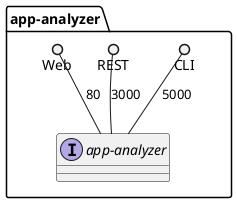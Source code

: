 @startuml

package "app-analyzer" {
    interface "app-analyzer" {

    }
    CLI ()-- "app-analyzer" : 5000
    REST ()-- "app-analyzer" : 3000
    Web ()-- "app-analyzer" : 80
}


@enduml
